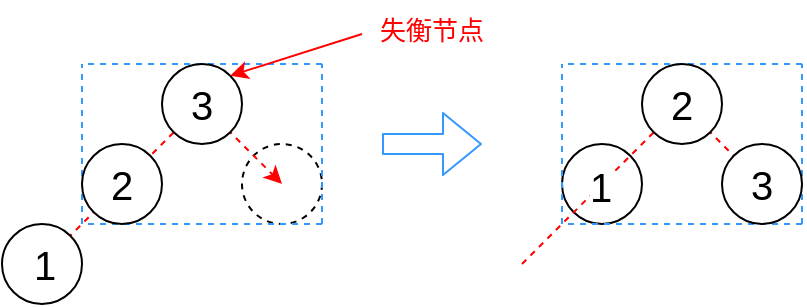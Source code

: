 <mxfile version="10.9.7" type="github"><diagram id="_duA0B_qgTyiMbNWYeJg" name="AVL Tree Rotate Right"><mxGraphModel dx="786" dy="476" grid="1" gridSize="10" guides="1" tooltips="1" connect="1" arrows="1" fold="1" page="1" pageScale="1" pageWidth="827" pageHeight="1169" math="0" shadow="0"><root><mxCell id="Csowv4cNcC3kCV4AkI3F-0"/><mxCell id="Csowv4cNcC3kCV4AkI3F-1" parent="Csowv4cNcC3kCV4AkI3F-0"/><mxCell id="W3OahlKVdYi3msL_3fit-4" value="" style="ellipse;whiteSpace=wrap;html=1;aspect=fixed;dashed=1;" vertex="1" parent="Csowv4cNcC3kCV4AkI3F-1"><mxGeometry x="160" y="80" width="40" height="40" as="geometry"/></mxCell><mxCell id="W3OahlKVdYi3msL_3fit-6" value="" style="endArrow=none;dashed=1;html=1;entryX=0.5;entryY=0.5;entryDx=0;entryDy=0;entryPerimeter=0;exitX=0.5;exitY=0.5;exitDx=0;exitDy=0;exitPerimeter=0;strokeColor=#FF0000;strokeWidth=1;" edge="1" parent="Csowv4cNcC3kCV4AkI3F-1" source="W3OahlKVdYi3msL_3fit-14" target="W3OahlKVdYi3msL_3fit-1"><mxGeometry width="50" height="50" relative="1" as="geometry"><mxPoint x="60" y="140" as="sourcePoint"/><mxPoint x="90" y="180" as="targetPoint"/></mxGeometry></mxCell><mxCell id="W3OahlKVdYi3msL_3fit-11" value="2" style="text;html=1;resizable=0;points=[];align=center;verticalAlign=middle;labelBackgroundColor=#ffffff;fontSize=20;" vertex="1" connectable="0" parent="W3OahlKVdYi3msL_3fit-6"><mxGeometry x="-0.037" y="1" relative="1" as="geometry"><mxPoint x="1" as="offset"/></mxGeometry></mxCell><mxCell id="W3OahlKVdYi3msL_3fit-8" value="" style="endArrow=none;dashed=1;html=1;strokeColor=#3399FF;strokeWidth=1;" edge="1" parent="Csowv4cNcC3kCV4AkI3F-1"><mxGeometry width="50" height="50" relative="1" as="geometry"><mxPoint x="200" y="40" as="sourcePoint"/><mxPoint x="80" y="40" as="targetPoint"/></mxGeometry></mxCell><mxCell id="W3OahlKVdYi3msL_3fit-10" value="" style="endArrow=classic;html=1;strokeColor=#FF0000;dashed=1;strokeWidth=1;" edge="1" parent="Csowv4cNcC3kCV4AkI3F-1"><mxGeometry width="50" height="50" relative="1" as="geometry"><mxPoint x="140" y="60" as="sourcePoint"/><mxPoint x="180" y="100" as="targetPoint"/></mxGeometry></mxCell><mxCell id="W3OahlKVdYi3msL_3fit-14" value="" style="ellipse;whiteSpace=wrap;html=1;aspect=fixed;" vertex="1" parent="Csowv4cNcC3kCV4AkI3F-1"><mxGeometry x="40" y="120" width="40" height="40" as="geometry"/></mxCell><mxCell id="W3OahlKVdYi3msL_3fit-15" value="" style="endArrow=none;dashed=1;html=1;entryX=0.5;entryY=0.5;entryDx=0;entryDy=0;entryPerimeter=0;exitX=0.5;exitY=0.5;exitDx=0;exitDy=0;exitPerimeter=0;strokeColor=#FF0000;" edge="1" parent="Csowv4cNcC3kCV4AkI3F-1" target="W3OahlKVdYi3msL_3fit-14"><mxGeometry width="50" height="50" relative="1" as="geometry"><mxPoint x="60" y="140" as="sourcePoint"/><mxPoint x="140" y="60" as="targetPoint"/></mxGeometry></mxCell><mxCell id="W3OahlKVdYi3msL_3fit-16" value="1" style="text;html=1;resizable=0;points=[];align=center;verticalAlign=middle;labelBackgroundColor=#ffffff;fontSize=20;" vertex="1" connectable="0" parent="W3OahlKVdYi3msL_3fit-15"><mxGeometry x="-0.037" y="1" relative="1" as="geometry"><mxPoint x="1" as="offset"/></mxGeometry></mxCell><mxCell id="W3OahlKVdYi3msL_3fit-19" value="" style="endArrow=none;dashed=1;html=1;strokeColor=#3399FF;strokeWidth=1;" edge="1" parent="Csowv4cNcC3kCV4AkI3F-1"><mxGeometry width="50" height="50" relative="1" as="geometry"><mxPoint x="200" y="120" as="sourcePoint"/><mxPoint x="80" y="120" as="targetPoint"/></mxGeometry></mxCell><mxCell id="W3OahlKVdYi3msL_3fit-20" value="" style="endArrow=none;dashed=1;html=1;strokeColor=#3399FF;strokeWidth=1;" edge="1" parent="Csowv4cNcC3kCV4AkI3F-1"><mxGeometry width="50" height="50" relative="1" as="geometry"><mxPoint x="200" y="120" as="sourcePoint"/><mxPoint x="200" y="40" as="targetPoint"/></mxGeometry></mxCell><mxCell id="W3OahlKVdYi3msL_3fit-22" value="" style="endArrow=none;dashed=1;html=1;strokeColor=#3399FF;strokeWidth=1;" edge="1" parent="Csowv4cNcC3kCV4AkI3F-1"><mxGeometry width="50" height="50" relative="1" as="geometry"><mxPoint x="80" y="120" as="sourcePoint"/><mxPoint x="80" y="40" as="targetPoint"/></mxGeometry></mxCell><mxCell id="W3OahlKVdYi3msL_3fit-24" value="" style="ellipse;whiteSpace=wrap;html=1;aspect=fixed;" vertex="1" parent="Csowv4cNcC3kCV4AkI3F-1"><mxGeometry x="320" y="80" width="40" height="40" as="geometry"/></mxCell><mxCell id="W3OahlKVdYi3msL_3fit-26" value="" style="endArrow=none;dashed=1;html=1;entryX=0.5;entryY=0.5;entryDx=0;entryDy=0;entryPerimeter=0;exitX=0.5;exitY=0.5;exitDx=0;exitDy=0;exitPerimeter=0;strokeColor=#FF0000;strokeWidth=1;" edge="1" parent="Csowv4cNcC3kCV4AkI3F-1" target="W3OahlKVdYi3msL_3fit-23"><mxGeometry width="50" height="50" relative="1" as="geometry"><mxPoint x="300" y="140" as="sourcePoint"/><mxPoint x="330" y="180" as="targetPoint"/></mxGeometry></mxCell><mxCell id="W3OahlKVdYi3msL_3fit-27" value="1" style="text;html=1;resizable=0;points=[];align=center;verticalAlign=middle;labelBackgroundColor=#ffffff;fontSize=20;" vertex="1" connectable="0" parent="W3OahlKVdYi3msL_3fit-26"><mxGeometry x="-0.037" y="1" relative="1" as="geometry"><mxPoint x="1" as="offset"/></mxGeometry></mxCell><mxCell id="W3OahlKVdYi3msL_3fit-28" value="" style="endArrow=none;dashed=1;html=1;strokeColor=#3399FF;strokeWidth=1;" edge="1" parent="Csowv4cNcC3kCV4AkI3F-1"><mxGeometry width="50" height="50" relative="1" as="geometry"><mxPoint x="440" y="40" as="sourcePoint"/><mxPoint x="320" y="40" as="targetPoint"/></mxGeometry></mxCell><mxCell id="W3OahlKVdYi3msL_3fit-29" value="" style="endArrow=classic;html=1;strokeColor=#FF0000;dashed=1;strokeWidth=1;" edge="1" parent="Csowv4cNcC3kCV4AkI3F-1"><mxGeometry width="50" height="50" relative="1" as="geometry"><mxPoint x="380" y="60" as="sourcePoint"/><mxPoint x="420" y="100" as="targetPoint"/></mxGeometry></mxCell><mxCell id="W3OahlKVdYi3msL_3fit-31" value="" style="endArrow=none;dashed=1;html=1;entryX=0.5;entryY=0.5;entryDx=0;entryDy=0;entryPerimeter=0;exitX=0.5;exitY=0.5;exitDx=0;exitDy=0;exitPerimeter=0;strokeColor=#FF0000;" edge="1" parent="Csowv4cNcC3kCV4AkI3F-1"><mxGeometry width="50" height="50" relative="1" as="geometry"><mxPoint x="300" y="140" as="sourcePoint"/><mxPoint x="300" y="140" as="targetPoint"/></mxGeometry></mxCell><mxCell id="W3OahlKVdYi3msL_3fit-33" value="" style="endArrow=none;dashed=1;html=1;strokeColor=#3399FF;strokeWidth=1;" edge="1" parent="Csowv4cNcC3kCV4AkI3F-1"><mxGeometry width="50" height="50" relative="1" as="geometry"><mxPoint x="440" y="120" as="sourcePoint"/><mxPoint x="320" y="120" as="targetPoint"/></mxGeometry></mxCell><mxCell id="W3OahlKVdYi3msL_3fit-34" value="" style="endArrow=none;dashed=1;html=1;strokeColor=#3399FF;strokeWidth=1;" edge="1" parent="Csowv4cNcC3kCV4AkI3F-1"><mxGeometry width="50" height="50" relative="1" as="geometry"><mxPoint x="440" y="120" as="sourcePoint"/><mxPoint x="440" y="40" as="targetPoint"/></mxGeometry></mxCell><mxCell id="W3OahlKVdYi3msL_3fit-35" value="" style="endArrow=none;dashed=1;html=1;strokeColor=#3399FF;strokeWidth=1;" edge="1" parent="Csowv4cNcC3kCV4AkI3F-1"><mxGeometry width="50" height="50" relative="1" as="geometry"><mxPoint x="320" y="120" as="sourcePoint"/><mxPoint x="320" y="40" as="targetPoint"/></mxGeometry></mxCell><mxCell id="W3OahlKVdYi3msL_3fit-36" value="" style="shape=flexArrow;endArrow=classic;html=1;strokeColor=#3399FF;strokeWidth=1;fontSize=20;" edge="1" parent="Csowv4cNcC3kCV4AkI3F-1"><mxGeometry width="50" height="50" relative="1" as="geometry"><mxPoint x="230" y="80" as="sourcePoint"/><mxPoint x="280" y="80" as="targetPoint"/></mxGeometry></mxCell><mxCell id="W3OahlKVdYi3msL_3fit-1" value="3" style="ellipse;whiteSpace=wrap;html=1;aspect=fixed;fontSize=20;" vertex="1" parent="Csowv4cNcC3kCV4AkI3F-1"><mxGeometry x="120" y="40" width="40" height="40" as="geometry"/></mxCell><mxCell id="W3OahlKVdYi3msL_3fit-23" value="2" style="ellipse;whiteSpace=wrap;html=1;aspect=fixed;fontSize=20;" vertex="1" parent="Csowv4cNcC3kCV4AkI3F-1"><mxGeometry x="360" y="40" width="40" height="40" as="geometry"/></mxCell><mxCell id="W3OahlKVdYi3msL_3fit-3" value="2" style="ellipse;whiteSpace=wrap;html=1;aspect=fixed;fontSize=20;" vertex="1" parent="Csowv4cNcC3kCV4AkI3F-1"><mxGeometry x="80" y="80" width="40" height="40" as="geometry"/></mxCell><mxCell id="W3OahlKVdYi3msL_3fit-25" value="3" style="ellipse;whiteSpace=wrap;html=1;aspect=fixed;fontSize=20;" vertex="1" parent="Csowv4cNcC3kCV4AkI3F-1"><mxGeometry x="400" y="80" width="40" height="40" as="geometry"/></mxCell><mxCell id="W3OahlKVdYi3msL_3fit-37" value="&lt;font style=&quot;font-size: 13px&quot;&gt;失衡节点&lt;/font&gt;" style="text;html=1;strokeColor=none;fillColor=none;align=center;verticalAlign=middle;whiteSpace=wrap;rounded=0;fontSize=20;fontColor=#FF0000;" vertex="1" parent="Csowv4cNcC3kCV4AkI3F-1"><mxGeometry x="220" y="10" width="70" height="20" as="geometry"/></mxCell><mxCell id="W3OahlKVdYi3msL_3fit-39" value="" style="endArrow=classic;html=1;strokeColor=#FF0000;strokeWidth=1;fontSize=20;fontColor=#FF0000;exitX=0;exitY=0.75;exitDx=0;exitDy=0;entryX=1;entryY=0;entryDx=0;entryDy=0;" edge="1" parent="Csowv4cNcC3kCV4AkI3F-1" source="W3OahlKVdYi3msL_3fit-37" target="W3OahlKVdYi3msL_3fit-1"><mxGeometry width="50" height="50" relative="1" as="geometry"><mxPoint x="40" y="230" as="sourcePoint"/><mxPoint x="160" y="80" as="targetPoint"/></mxGeometry></mxCell></root></mxGraphModel></diagram><diagram name="AVL Tree Rotate Left" id="SMj8qRX5Rdlja3siBGV_"><mxGraphModel dx="786" dy="476" grid="1" gridSize="10" guides="1" tooltips="1" connect="1" arrows="1" fold="1" page="1" pageScale="1" pageWidth="827" pageHeight="1169" math="0" shadow="0"><root><mxCell id="3tR23Pxs7qRhXi3e05BV-0"/><mxCell id="3tR23Pxs7qRhXi3e05BV-1" parent="3tR23Pxs7qRhXi3e05BV-0"/><mxCell id="3tR23Pxs7qRhXi3e05BV-2" value="2" style="ellipse;whiteSpace=wrap;html=1;aspect=fixed;portConstraintRotation=1;fontSize=20;" vertex="1" parent="3tR23Pxs7qRhXi3e05BV-1"><mxGeometry x="160" y="80" width="40" height="40" as="geometry"/></mxCell><mxCell id="3tR23Pxs7qRhXi3e05BV-3" value="" style="endArrow=none;dashed=1;html=1;entryX=0.5;entryY=0.5;entryDx=0;entryDy=0;entryPerimeter=0;strokeColor=#FF0000;strokeWidth=1;" edge="1" parent="3tR23Pxs7qRhXi3e05BV-1" source="3tR23Pxs7qRhXi3e05BV-29" target="3tR23Pxs7qRhXi3e05BV-23"><mxGeometry width="50" height="50" relative="1" as="geometry"><mxPoint x="60" y="140" as="sourcePoint"/><mxPoint x="90" y="180" as="targetPoint"/></mxGeometry></mxCell><mxCell id="3tR23Pxs7qRhXi3e05BV-5" value="" style="endArrow=none;dashed=1;html=1;strokeColor=#3399FF;strokeWidth=1;" edge="1" parent="3tR23Pxs7qRhXi3e05BV-1"><mxGeometry width="50" height="50" relative="1" as="geometry"><mxPoint x="200" y="40" as="sourcePoint"/><mxPoint x="80" y="40" as="targetPoint"/></mxGeometry></mxCell><mxCell id="3tR23Pxs7qRhXi3e05BV-8" value="" style="endArrow=none;dashed=1;html=1;entryX=0.5;entryY=0.5;entryDx=0;entryDy=0;entryPerimeter=0;exitX=0.5;exitY=0.5;exitDx=0;exitDy=0;exitPerimeter=0;strokeColor=#FF0000;" edge="1" parent="3tR23Pxs7qRhXi3e05BV-1"><mxGeometry width="50" height="50" relative="1" as="geometry"><mxPoint x="60" y="140" as="sourcePoint"/><mxPoint x="60" y="140" as="targetPoint"/></mxGeometry></mxCell><mxCell id="3tR23Pxs7qRhXi3e05BV-10" value="" style="endArrow=none;dashed=1;html=1;strokeColor=#3399FF;strokeWidth=1;" edge="1" parent="3tR23Pxs7qRhXi3e05BV-1"><mxGeometry width="50" height="50" relative="1" as="geometry"><mxPoint x="200" y="120" as="sourcePoint"/><mxPoint x="80" y="120" as="targetPoint"/></mxGeometry></mxCell><mxCell id="3tR23Pxs7qRhXi3e05BV-11" value="" style="endArrow=none;dashed=1;html=1;strokeColor=#3399FF;strokeWidth=1;" edge="1" parent="3tR23Pxs7qRhXi3e05BV-1"><mxGeometry width="50" height="50" relative="1" as="geometry"><mxPoint x="200" y="120" as="sourcePoint"/><mxPoint x="200" y="40" as="targetPoint"/></mxGeometry></mxCell><mxCell id="3tR23Pxs7qRhXi3e05BV-12" value="" style="endArrow=none;dashed=1;html=1;strokeColor=#3399FF;strokeWidth=1;" edge="1" parent="3tR23Pxs7qRhXi3e05BV-1"><mxGeometry width="50" height="50" relative="1" as="geometry"><mxPoint x="80" y="120" as="sourcePoint"/><mxPoint x="80" y="40" as="targetPoint"/></mxGeometry></mxCell><mxCell id="3tR23Pxs7qRhXi3e05BV-14" value="" style="endArrow=none;dashed=1;html=1;entryX=0.5;entryY=0.5;entryDx=0;entryDy=0;entryPerimeter=0;strokeColor=#FF0000;strokeWidth=1;" edge="1" parent="3tR23Pxs7qRhXi3e05BV-1" target="3tR23Pxs7qRhXi3e05BV-24"><mxGeometry width="50" height="50" relative="1" as="geometry"><mxPoint x="460" y="140" as="sourcePoint"/><mxPoint x="330" y="180" as="targetPoint"/></mxGeometry></mxCell><mxCell id="3tR23Pxs7qRhXi3e05BV-15" value="3" style="text;html=1;resizable=0;points=[];align=center;verticalAlign=middle;labelBackgroundColor=#ffffff;fontSize=20;" vertex="1" connectable="0" parent="3tR23Pxs7qRhXi3e05BV-14"><mxGeometry x="-0.037" y="1" relative="1" as="geometry"><mxPoint x="1" as="offset"/></mxGeometry></mxCell><mxCell id="3tR23Pxs7qRhXi3e05BV-16" value="" style="endArrow=none;dashed=1;html=1;strokeColor=#3399FF;strokeWidth=1;" edge="1" parent="3tR23Pxs7qRhXi3e05BV-1"><mxGeometry width="50" height="50" relative="1" as="geometry"><mxPoint x="440" y="40" as="sourcePoint"/><mxPoint x="320" y="40" as="targetPoint"/></mxGeometry></mxCell><mxCell id="3tR23Pxs7qRhXi3e05BV-17" value="" style="endArrow=classic;html=1;strokeColor=#FF0000;dashed=1;strokeWidth=1;" edge="1" parent="3tR23Pxs7qRhXi3e05BV-1"><mxGeometry width="50" height="50" relative="1" as="geometry"><mxPoint x="380" y="60" as="sourcePoint"/><mxPoint x="340" y="100" as="targetPoint"/></mxGeometry></mxCell><mxCell id="3tR23Pxs7qRhXi3e05BV-18" value="" style="endArrow=none;dashed=1;html=1;entryX=0.5;entryY=0.5;entryDx=0;entryDy=0;entryPerimeter=0;exitX=0.5;exitY=0.5;exitDx=0;exitDy=0;exitPerimeter=0;strokeColor=#FF0000;" edge="1" parent="3tR23Pxs7qRhXi3e05BV-1"><mxGeometry width="50" height="50" relative="1" as="geometry"><mxPoint x="300" y="140" as="sourcePoint"/><mxPoint x="300" y="140" as="targetPoint"/></mxGeometry></mxCell><mxCell id="3tR23Pxs7qRhXi3e05BV-19" value="" style="endArrow=none;dashed=1;html=1;strokeColor=#3399FF;strokeWidth=1;" edge="1" parent="3tR23Pxs7qRhXi3e05BV-1"><mxGeometry width="50" height="50" relative="1" as="geometry"><mxPoint x="440" y="120" as="sourcePoint"/><mxPoint x="320" y="120" as="targetPoint"/></mxGeometry></mxCell><mxCell id="3tR23Pxs7qRhXi3e05BV-20" value="" style="endArrow=none;dashed=1;html=1;strokeColor=#3399FF;strokeWidth=1;" edge="1" parent="3tR23Pxs7qRhXi3e05BV-1"><mxGeometry width="50" height="50" relative="1" as="geometry"><mxPoint x="440" y="120" as="sourcePoint"/><mxPoint x="440" y="40" as="targetPoint"/></mxGeometry></mxCell><mxCell id="3tR23Pxs7qRhXi3e05BV-21" value="" style="endArrow=none;dashed=1;html=1;strokeColor=#3399FF;strokeWidth=1;" edge="1" parent="3tR23Pxs7qRhXi3e05BV-1"><mxGeometry width="50" height="50" relative="1" as="geometry"><mxPoint x="320" y="120" as="sourcePoint"/><mxPoint x="320" y="40" as="targetPoint"/></mxGeometry></mxCell><mxCell id="3tR23Pxs7qRhXi3e05BV-22" value="" style="shape=flexArrow;endArrow=classic;html=1;strokeColor=#3399FF;strokeWidth=1;fontSize=20;" edge="1" parent="3tR23Pxs7qRhXi3e05BV-1"><mxGeometry width="50" height="50" relative="1" as="geometry"><mxPoint x="230" y="80" as="sourcePoint"/><mxPoint x="280" y="80" as="targetPoint"/></mxGeometry></mxCell><mxCell id="3tR23Pxs7qRhXi3e05BV-24" value="2" style="ellipse;whiteSpace=wrap;html=1;aspect=fixed;fontSize=20;" vertex="1" parent="3tR23Pxs7qRhXi3e05BV-1"><mxGeometry x="360" y="40" width="40" height="40" as="geometry"/></mxCell><mxCell id="3tR23Pxs7qRhXi3e05BV-25" value="" style="ellipse;whiteSpace=wrap;html=1;aspect=fixed;fontSize=20;portConstraintRotation=1;dashed=1;" vertex="1" parent="3tR23Pxs7qRhXi3e05BV-1"><mxGeometry x="80" y="80" width="40" height="40" as="geometry"/></mxCell><mxCell id="3tR23Pxs7qRhXi3e05BV-26" value="3" style="ellipse;whiteSpace=wrap;html=1;aspect=fixed;fontSize=20;" vertex="1" parent="3tR23Pxs7qRhXi3e05BV-1"><mxGeometry x="400" y="80" width="40" height="40" as="geometry"/></mxCell><mxCell id="3tR23Pxs7qRhXi3e05BV-27" value="&lt;font style=&quot;font-size: 13px&quot;&gt;失衡节点&lt;/font&gt;" style="text;html=1;strokeColor=none;fillColor=none;align=center;verticalAlign=middle;whiteSpace=wrap;rounded=0;fontSize=20;fontColor=#FF0000;" vertex="1" parent="3tR23Pxs7qRhXi3e05BV-1"><mxGeometry x="220" y="10" width="70" height="20" as="geometry"/></mxCell><mxCell id="3tR23Pxs7qRhXi3e05BV-28" value="" style="endArrow=classic;html=1;strokeColor=#FF0000;strokeWidth=1;fontSize=20;fontColor=#FF0000;exitX=0;exitY=0.75;exitDx=0;exitDy=0;entryX=1;entryY=0;entryDx=0;entryDy=0;" edge="1" parent="3tR23Pxs7qRhXi3e05BV-1" source="3tR23Pxs7qRhXi3e05BV-27" target="3tR23Pxs7qRhXi3e05BV-23"><mxGeometry width="50" height="50" relative="1" as="geometry"><mxPoint x="40" y="230" as="sourcePoint"/><mxPoint x="160" y="80" as="targetPoint"/></mxGeometry></mxCell><mxCell id="3tR23Pxs7qRhXi3e05BV-29" value="3" style="ellipse;whiteSpace=wrap;html=1;aspect=fixed;portConstraintRotation=1;fontSize=20;" vertex="1" parent="3tR23Pxs7qRhXi3e05BV-1"><mxGeometry x="200" y="120" width="40" height="40" as="geometry"/></mxCell><mxCell id="3tR23Pxs7qRhXi3e05BV-13" value="1" style="ellipse;whiteSpace=wrap;html=1;aspect=fixed;fontSize=20;" vertex="1" parent="3tR23Pxs7qRhXi3e05BV-1"><mxGeometry x="320" y="80" width="40" height="40" as="geometry"/></mxCell><mxCell id="3tR23Pxs7qRhXi3e05BV-6" value="" style="endArrow=classic;html=1;strokeColor=#FF0000;dashed=1;strokeWidth=1;entryX=0.5;entryY=0.5;entryDx=0;entryDy=0;entryPerimeter=0;" edge="1" parent="3tR23Pxs7qRhXi3e05BV-1" target="3tR23Pxs7qRhXi3e05BV-25"><mxGeometry width="50" height="50" relative="1" as="geometry"><mxPoint x="140" y="60" as="sourcePoint"/><mxPoint x="180" y="100" as="targetPoint"/></mxGeometry></mxCell><mxCell id="3tR23Pxs7qRhXi3e05BV-23" value="1" style="ellipse;whiteSpace=wrap;html=1;aspect=fixed;fontSize=20;" vertex="1" parent="3tR23Pxs7qRhXi3e05BV-1"><mxGeometry x="120" y="40" width="40" height="40" as="geometry"/></mxCell></root></mxGraphModel></diagram></mxfile>